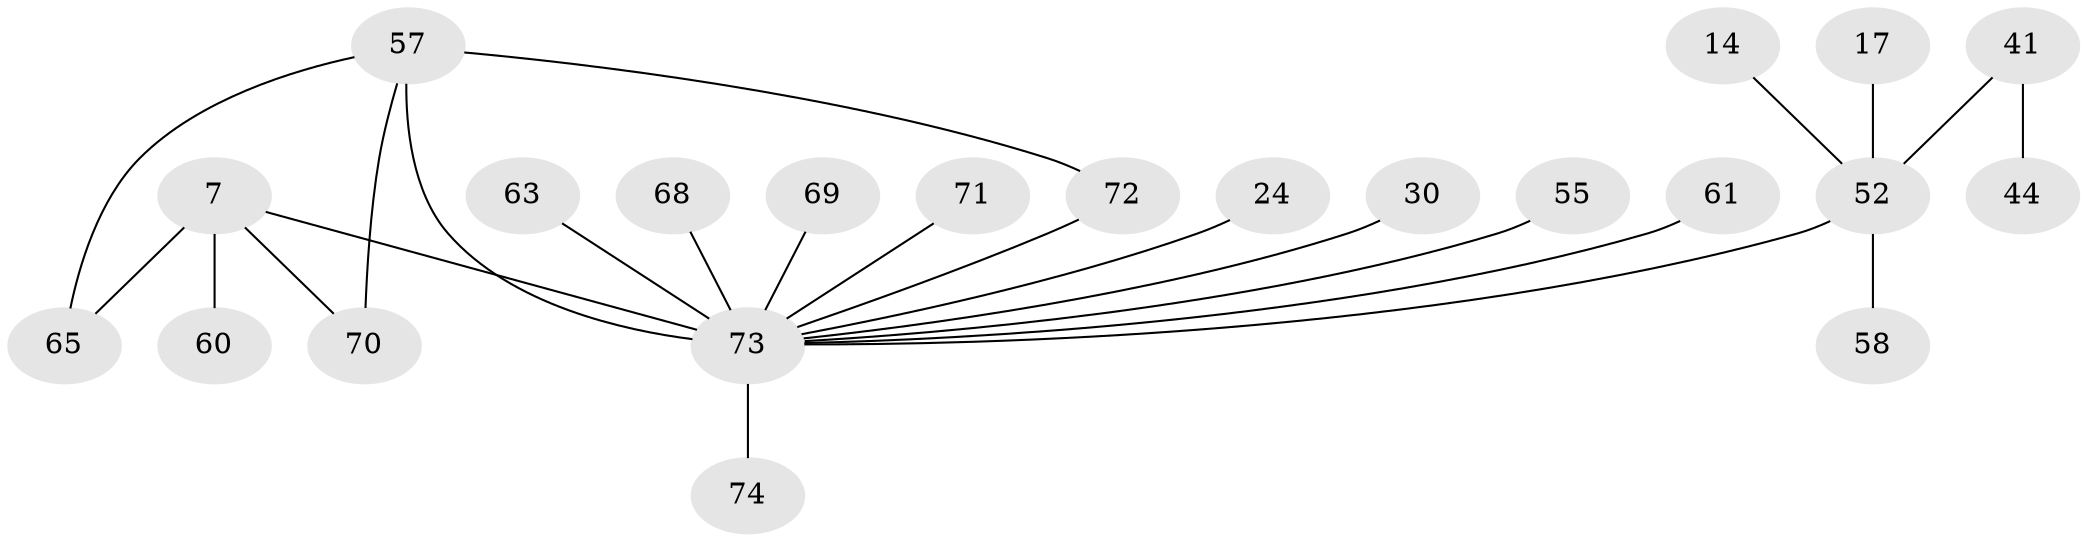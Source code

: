 // original degree distribution, {6: 0.04054054054054054, 4: 0.14864864864864866, 9: 0.013513513513513514, 5: 0.05405405405405406, 3: 0.13513513513513514, 2: 0.2702702702702703, 7: 0.013513513513513514, 1: 0.32432432432432434}
// Generated by graph-tools (version 1.1) at 2025/45/03/04/25 21:45:34]
// undirected, 22 vertices, 24 edges
graph export_dot {
graph [start="1"]
  node [color=gray90,style=filled];
  7 [super="+6"];
  14;
  17;
  24;
  30;
  41 [super="+13+34"];
  44 [super="+43"];
  52 [super="+42+51+9+48"];
  55 [super="+28"];
  57 [super="+31+39+21"];
  58;
  60 [super="+23"];
  61;
  63;
  65 [super="+35"];
  68;
  69;
  70 [super="+53"];
  71;
  72 [super="+25+46+62"];
  73 [super="+33+54+59+38+56+67+64"];
  74;
  7 -- 65;
  7 -- 60 [weight=2];
  7 -- 73 [weight=7];
  7 -- 70;
  14 -- 52;
  17 -- 52;
  24 -- 73;
  30 -- 73;
  41 -- 44;
  41 -- 52 [weight=2];
  52 -- 73 [weight=7];
  52 -- 58;
  55 -- 73;
  57 -- 72;
  57 -- 73 [weight=6];
  57 -- 65;
  57 -- 70;
  61 -- 73;
  63 -- 73;
  68 -- 73;
  69 -- 73;
  71 -- 73;
  72 -- 73 [weight=2];
  73 -- 74;
}

